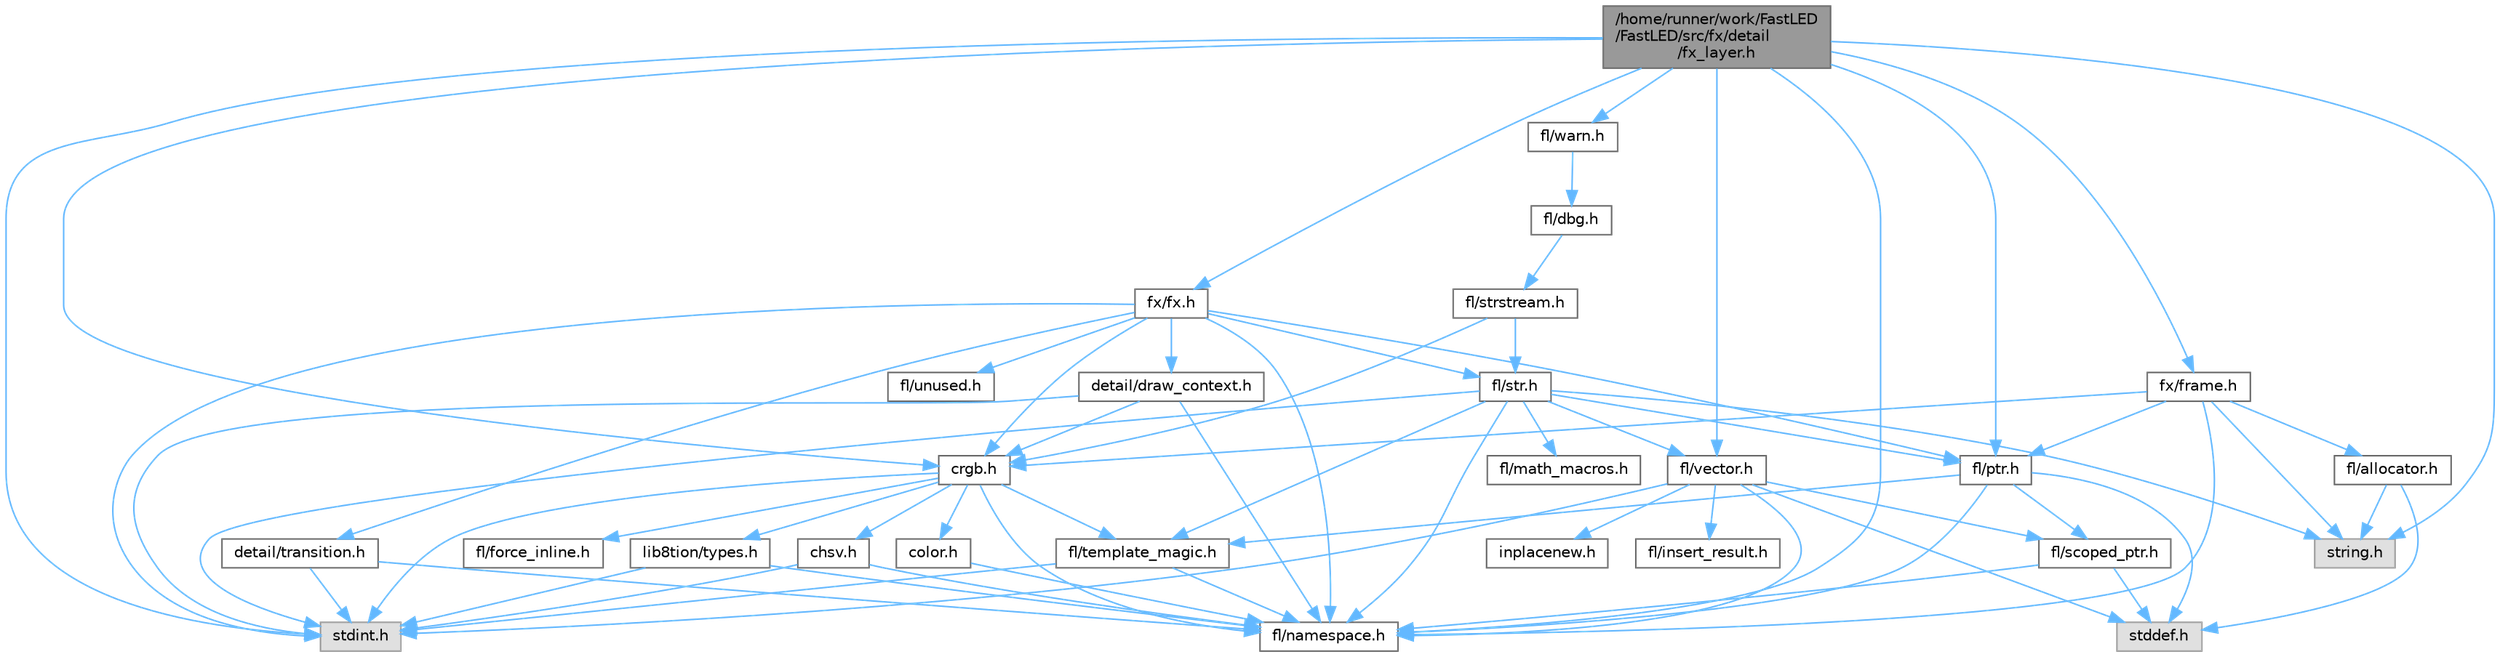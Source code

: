digraph "/home/runner/work/FastLED/FastLED/src/fx/detail/fx_layer.h"
{
 // LATEX_PDF_SIZE
  bgcolor="transparent";
  edge [fontname=Helvetica,fontsize=10,labelfontname=Helvetica,labelfontsize=10];
  node [fontname=Helvetica,fontsize=10,shape=box,height=0.2,width=0.4];
  Node1 [id="Node000001",label="/home/runner/work/FastLED\l/FastLED/src/fx/detail\l/fx_layer.h",height=0.2,width=0.4,color="gray40", fillcolor="grey60", style="filled", fontcolor="black",tooltip=" "];
  Node1 -> Node2 [id="edge1_Node000001_Node000002",color="steelblue1",style="solid",tooltip=" "];
  Node2 [id="Node000002",label="stdint.h",height=0.2,width=0.4,color="grey60", fillcolor="#E0E0E0", style="filled",tooltip=" "];
  Node1 -> Node3 [id="edge2_Node000001_Node000003",color="steelblue1",style="solid",tooltip=" "];
  Node3 [id="Node000003",label="string.h",height=0.2,width=0.4,color="grey60", fillcolor="#E0E0E0", style="filled",tooltip=" "];
  Node1 -> Node4 [id="edge3_Node000001_Node000004",color="steelblue1",style="solid",tooltip=" "];
  Node4 [id="Node000004",label="crgb.h",height=0.2,width=0.4,color="grey40", fillcolor="white", style="filled",URL="$db/dd1/crgb_8h.html",tooltip="Defines the red, green, and blue (RGB) pixel struct."];
  Node4 -> Node2 [id="edge4_Node000004_Node000002",color="steelblue1",style="solid",tooltip=" "];
  Node4 -> Node5 [id="edge5_Node000004_Node000005",color="steelblue1",style="solid",tooltip=" "];
  Node5 [id="Node000005",label="chsv.h",height=0.2,width=0.4,color="grey40", fillcolor="white", style="filled",URL="$d8/dd0/chsv_8h.html",tooltip="Defines the hue, saturation, and value (HSV) pixel struct."];
  Node5 -> Node2 [id="edge6_Node000005_Node000002",color="steelblue1",style="solid",tooltip=" "];
  Node5 -> Node6 [id="edge7_Node000005_Node000006",color="steelblue1",style="solid",tooltip=" "];
  Node6 [id="Node000006",label="fl/namespace.h",height=0.2,width=0.4,color="grey40", fillcolor="white", style="filled",URL="$df/d2a/namespace_8h.html",tooltip="Implements the FastLED namespace macros."];
  Node4 -> Node6 [id="edge8_Node000004_Node000006",color="steelblue1",style="solid",tooltip=" "];
  Node4 -> Node7 [id="edge9_Node000004_Node000007",color="steelblue1",style="solid",tooltip=" "];
  Node7 [id="Node000007",label="color.h",height=0.2,width=0.4,color="grey40", fillcolor="white", style="filled",URL="$d2/d6b/src_2color_8h.html",tooltip="Contains definitions for color correction and temperature."];
  Node7 -> Node6 [id="edge10_Node000007_Node000006",color="steelblue1",style="solid",tooltip=" "];
  Node4 -> Node8 [id="edge11_Node000004_Node000008",color="steelblue1",style="solid",tooltip=" "];
  Node8 [id="Node000008",label="lib8tion/types.h",height=0.2,width=0.4,color="grey40", fillcolor="white", style="filled",URL="$d9/ddf/lib8tion_2types_8h.html",tooltip="Defines fractional types used for lib8tion functions."];
  Node8 -> Node2 [id="edge12_Node000008_Node000002",color="steelblue1",style="solid",tooltip=" "];
  Node8 -> Node6 [id="edge13_Node000008_Node000006",color="steelblue1",style="solid",tooltip=" "];
  Node4 -> Node9 [id="edge14_Node000004_Node000009",color="steelblue1",style="solid",tooltip=" "];
  Node9 [id="Node000009",label="fl/force_inline.h",height=0.2,width=0.4,color="grey40", fillcolor="white", style="filled",URL="$d8/d2d/fl_2force__inline_8h.html",tooltip=" "];
  Node4 -> Node10 [id="edge15_Node000004_Node000010",color="steelblue1",style="solid",tooltip=" "];
  Node10 [id="Node000010",label="fl/template_magic.h",height=0.2,width=0.4,color="grey40", fillcolor="white", style="filled",URL="$d8/d0c/template__magic_8h.html",tooltip=" "];
  Node10 -> Node2 [id="edge16_Node000010_Node000002",color="steelblue1",style="solid",tooltip=" "];
  Node10 -> Node6 [id="edge17_Node000010_Node000006",color="steelblue1",style="solid",tooltip=" "];
  Node1 -> Node11 [id="edge18_Node000001_Node000011",color="steelblue1",style="solid",tooltip=" "];
  Node11 [id="Node000011",label="fl/vector.h",height=0.2,width=0.4,color="grey40", fillcolor="white", style="filled",URL="$d6/d68/vector_8h.html",tooltip=" "];
  Node11 -> Node2 [id="edge19_Node000011_Node000002",color="steelblue1",style="solid",tooltip=" "];
  Node11 -> Node12 [id="edge20_Node000011_Node000012",color="steelblue1",style="solid",tooltip=" "];
  Node12 [id="Node000012",label="stddef.h",height=0.2,width=0.4,color="grey60", fillcolor="#E0E0E0", style="filled",tooltip=" "];
  Node11 -> Node13 [id="edge21_Node000011_Node000013",color="steelblue1",style="solid",tooltip=" "];
  Node13 [id="Node000013",label="inplacenew.h",height=0.2,width=0.4,color="grey40", fillcolor="white", style="filled",URL="$db/d36/inplacenew_8h.html",tooltip=" "];
  Node11 -> Node6 [id="edge22_Node000011_Node000006",color="steelblue1",style="solid",tooltip=" "];
  Node11 -> Node14 [id="edge23_Node000011_Node000014",color="steelblue1",style="solid",tooltip=" "];
  Node14 [id="Node000014",label="fl/scoped_ptr.h",height=0.2,width=0.4,color="grey40", fillcolor="white", style="filled",URL="$df/d28/fl_2scoped__ptr_8h.html",tooltip=" "];
  Node14 -> Node12 [id="edge24_Node000014_Node000012",color="steelblue1",style="solid",tooltip=" "];
  Node14 -> Node6 [id="edge25_Node000014_Node000006",color="steelblue1",style="solid",tooltip=" "];
  Node11 -> Node15 [id="edge26_Node000011_Node000015",color="steelblue1",style="solid",tooltip=" "];
  Node15 [id="Node000015",label="fl/insert_result.h",height=0.2,width=0.4,color="grey40", fillcolor="white", style="filled",URL="$d1/d22/insert__result_8h.html",tooltip=" "];
  Node1 -> Node16 [id="edge27_Node000001_Node000016",color="steelblue1",style="solid",tooltip=" "];
  Node16 [id="Node000016",label="fx/fx.h",height=0.2,width=0.4,color="grey40", fillcolor="white", style="filled",URL="$d2/d0c/fx_8h.html",tooltip=" "];
  Node16 -> Node2 [id="edge28_Node000016_Node000002",color="steelblue1",style="solid",tooltip=" "];
  Node16 -> Node4 [id="edge29_Node000016_Node000004",color="steelblue1",style="solid",tooltip=" "];
  Node16 -> Node6 [id="edge30_Node000016_Node000006",color="steelblue1",style="solid",tooltip=" "];
  Node16 -> Node17 [id="edge31_Node000016_Node000017",color="steelblue1",style="solid",tooltip=" "];
  Node17 [id="Node000017",label="fl/ptr.h",height=0.2,width=0.4,color="grey40", fillcolor="white", style="filled",URL="$d7/df1/fl_2ptr_8h.html",tooltip=" "];
  Node17 -> Node12 [id="edge32_Node000017_Node000012",color="steelblue1",style="solid",tooltip=" "];
  Node17 -> Node6 [id="edge33_Node000017_Node000006",color="steelblue1",style="solid",tooltip=" "];
  Node17 -> Node14 [id="edge34_Node000017_Node000014",color="steelblue1",style="solid",tooltip=" "];
  Node17 -> Node10 [id="edge35_Node000017_Node000010",color="steelblue1",style="solid",tooltip=" "];
  Node16 -> Node18 [id="edge36_Node000016_Node000018",color="steelblue1",style="solid",tooltip=" "];
  Node18 [id="Node000018",label="detail/draw_context.h",height=0.2,width=0.4,color="grey40", fillcolor="white", style="filled",URL="$db/ded/draw__context_8h.html",tooltip=" "];
  Node18 -> Node2 [id="edge37_Node000018_Node000002",color="steelblue1",style="solid",tooltip=" "];
  Node18 -> Node6 [id="edge38_Node000018_Node000006",color="steelblue1",style="solid",tooltip=" "];
  Node18 -> Node4 [id="edge39_Node000018_Node000004",color="steelblue1",style="solid",tooltip=" "];
  Node16 -> Node19 [id="edge40_Node000016_Node000019",color="steelblue1",style="solid",tooltip=" "];
  Node19 [id="Node000019",label="detail/transition.h",height=0.2,width=0.4,color="grey40", fillcolor="white", style="filled",URL="$d7/df7/transition_8h.html",tooltip=" "];
  Node19 -> Node2 [id="edge41_Node000019_Node000002",color="steelblue1",style="solid",tooltip=" "];
  Node19 -> Node6 [id="edge42_Node000019_Node000006",color="steelblue1",style="solid",tooltip=" "];
  Node16 -> Node20 [id="edge43_Node000016_Node000020",color="steelblue1",style="solid",tooltip=" "];
  Node20 [id="Node000020",label="fl/str.h",height=0.2,width=0.4,color="grey40", fillcolor="white", style="filled",URL="$dc/d0e/fl_2str_8h.html",tooltip=" "];
  Node20 -> Node3 [id="edge44_Node000020_Node000003",color="steelblue1",style="solid",tooltip=" "];
  Node20 -> Node2 [id="edge45_Node000020_Node000002",color="steelblue1",style="solid",tooltip=" "];
  Node20 -> Node17 [id="edge46_Node000020_Node000017",color="steelblue1",style="solid",tooltip=" "];
  Node20 -> Node10 [id="edge47_Node000020_Node000010",color="steelblue1",style="solid",tooltip=" "];
  Node20 -> Node11 [id="edge48_Node000020_Node000011",color="steelblue1",style="solid",tooltip=" "];
  Node20 -> Node6 [id="edge49_Node000020_Node000006",color="steelblue1",style="solid",tooltip=" "];
  Node20 -> Node21 [id="edge50_Node000020_Node000021",color="steelblue1",style="solid",tooltip=" "];
  Node21 [id="Node000021",label="fl/math_macros.h",height=0.2,width=0.4,color="grey40", fillcolor="white", style="filled",URL="$d0/d19/fl_2math__macros_8h.html",tooltip=" "];
  Node16 -> Node22 [id="edge51_Node000016_Node000022",color="steelblue1",style="solid",tooltip=" "];
  Node22 [id="Node000022",label="fl/unused.h",height=0.2,width=0.4,color="grey40", fillcolor="white", style="filled",URL="$d8/d4b/unused_8h.html",tooltip=" "];
  Node1 -> Node6 [id="edge52_Node000001_Node000006",color="steelblue1",style="solid",tooltip=" "];
  Node1 -> Node17 [id="edge53_Node000001_Node000017",color="steelblue1",style="solid",tooltip=" "];
  Node1 -> Node23 [id="edge54_Node000001_Node000023",color="steelblue1",style="solid",tooltip=" "];
  Node23 [id="Node000023",label="fx/frame.h",height=0.2,width=0.4,color="grey40", fillcolor="white", style="filled",URL="$df/d7d/frame_8h.html",tooltip=" "];
  Node23 -> Node3 [id="edge55_Node000023_Node000003",color="steelblue1",style="solid",tooltip=" "];
  Node23 -> Node6 [id="edge56_Node000023_Node000006",color="steelblue1",style="solid",tooltip=" "];
  Node23 -> Node4 [id="edge57_Node000023_Node000004",color="steelblue1",style="solid",tooltip=" "];
  Node23 -> Node17 [id="edge58_Node000023_Node000017",color="steelblue1",style="solid",tooltip=" "];
  Node23 -> Node24 [id="edge59_Node000023_Node000024",color="steelblue1",style="solid",tooltip=" "];
  Node24 [id="Node000024",label="fl/allocator.h",height=0.2,width=0.4,color="grey40", fillcolor="white", style="filled",URL="$d2/d6f/fl_2allocator_8h.html",tooltip=" "];
  Node24 -> Node12 [id="edge60_Node000024_Node000012",color="steelblue1",style="solid",tooltip=" "];
  Node24 -> Node3 [id="edge61_Node000024_Node000003",color="steelblue1",style="solid",tooltip=" "];
  Node1 -> Node25 [id="edge62_Node000001_Node000025",color="steelblue1",style="solid",tooltip=" "];
  Node25 [id="Node000025",label="fl/warn.h",height=0.2,width=0.4,color="grey40", fillcolor="white", style="filled",URL="$de/d77/warn_8h.html",tooltip=" "];
  Node25 -> Node26 [id="edge63_Node000025_Node000026",color="steelblue1",style="solid",tooltip=" "];
  Node26 [id="Node000026",label="fl/dbg.h",height=0.2,width=0.4,color="grey40", fillcolor="white", style="filled",URL="$d6/d01/dbg_8h.html",tooltip=" "];
  Node26 -> Node27 [id="edge64_Node000026_Node000027",color="steelblue1",style="solid",tooltip=" "];
  Node27 [id="Node000027",label="fl/strstream.h",height=0.2,width=0.4,color="grey40", fillcolor="white", style="filled",URL="$d8/d00/strstream_8h.html",tooltip=" "];
  Node27 -> Node4 [id="edge65_Node000027_Node000004",color="steelblue1",style="solid",tooltip=" "];
  Node27 -> Node20 [id="edge66_Node000027_Node000020",color="steelblue1",style="solid",tooltip=" "];
}
